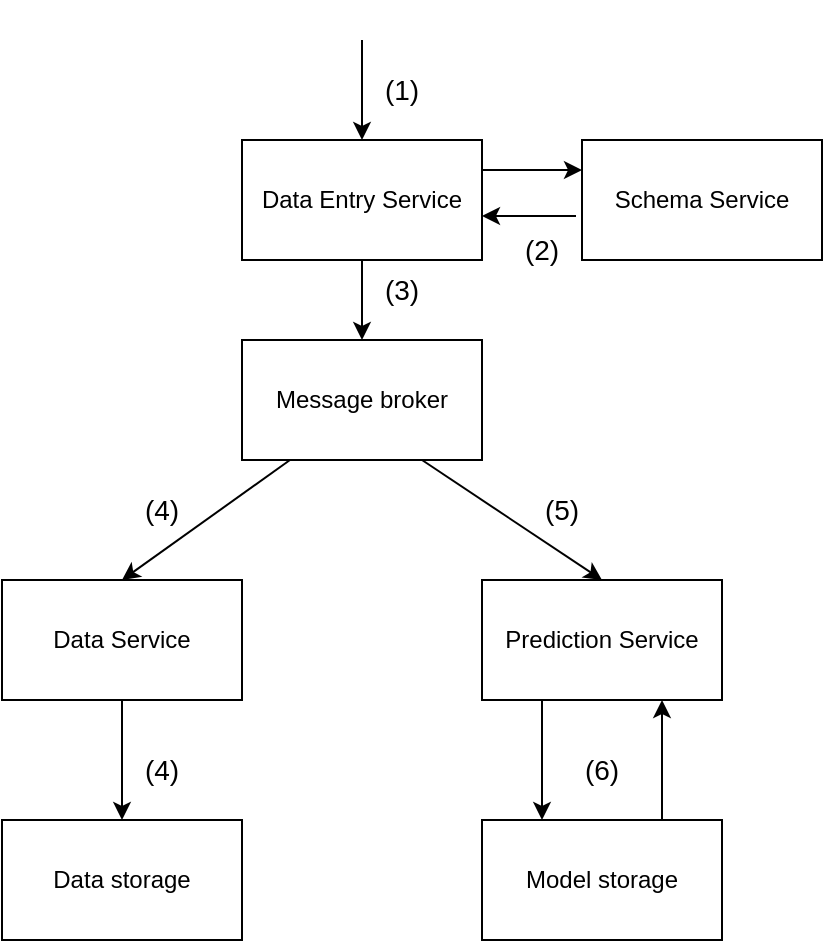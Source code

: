 <mxfile version="18.0.8" type="device"><diagram id="2mcLBQXY6bcsYEhC4x2Q" name="Page-1"><mxGraphModel dx="1422" dy="747" grid="1" gridSize="10" guides="1" tooltips="1" connect="1" arrows="1" fold="1" page="1" pageScale="1" pageWidth="827" pageHeight="1169" math="0" shadow="0"><root><mxCell id="0"/><mxCell id="1" parent="0"/><mxCell id="yBorUjZVMnXMoBeO-bW1-1" value="" style="shape=image;html=1;verticalAlign=top;verticalLabelPosition=bottom;labelBackgroundColor=#ffffff;imageAspect=0;aspect=fixed;image=https://cdn4.iconfinder.com/data/icons/essential-app-2/16/record-round-circle-dot-128.png" vertex="1" parent="1"><mxGeometry x="370" y="50" width="20" height="20" as="geometry"/></mxCell><mxCell id="yBorUjZVMnXMoBeO-bW1-2" value="Data Entry Service" style="rounded=0;whiteSpace=wrap;html=1;" vertex="1" parent="1"><mxGeometry x="320" y="120" width="120" height="60" as="geometry"/></mxCell><mxCell id="yBorUjZVMnXMoBeO-bW1-3" value="Schema Service" style="rounded=0;whiteSpace=wrap;html=1;" vertex="1" parent="1"><mxGeometry x="490" y="120" width="120" height="60" as="geometry"/></mxCell><mxCell id="yBorUjZVMnXMoBeO-bW1-4" value="Message broker" style="rounded=0;whiteSpace=wrap;html=1;" vertex="1" parent="1"><mxGeometry x="320" y="220" width="120" height="60" as="geometry"/></mxCell><mxCell id="yBorUjZVMnXMoBeO-bW1-5" value="Data Service" style="rounded=0;whiteSpace=wrap;html=1;" vertex="1" parent="1"><mxGeometry x="200" y="340" width="120" height="60" as="geometry"/></mxCell><mxCell id="yBorUjZVMnXMoBeO-bW1-6" value="Prediction Service" style="rounded=0;whiteSpace=wrap;html=1;" vertex="1" parent="1"><mxGeometry x="440" y="340" width="120" height="60" as="geometry"/></mxCell><mxCell id="yBorUjZVMnXMoBeO-bW1-7" value="Model storage" style="rounded=0;whiteSpace=wrap;html=1;" vertex="1" parent="1"><mxGeometry x="440" y="460" width="120" height="60" as="geometry"/></mxCell><mxCell id="yBorUjZVMnXMoBeO-bW1-8" value="Data storage" style="rounded=0;whiteSpace=wrap;html=1;" vertex="1" parent="1"><mxGeometry x="200" y="460" width="120" height="60" as="geometry"/></mxCell><mxCell id="yBorUjZVMnXMoBeO-bW1-9" value="" style="endArrow=classic;html=1;rounded=0;exitX=0.5;exitY=1;exitDx=0;exitDy=0;entryX=0.5;entryY=0;entryDx=0;entryDy=0;" edge="1" parent="1" source="yBorUjZVMnXMoBeO-bW1-1" target="yBorUjZVMnXMoBeO-bW1-2"><mxGeometry width="50" height="50" relative="1" as="geometry"><mxPoint x="390" y="430" as="sourcePoint"/><mxPoint x="440" y="380" as="targetPoint"/></mxGeometry></mxCell><mxCell id="yBorUjZVMnXMoBeO-bW1-10" value="" style="endArrow=classic;html=1;rounded=0;exitX=1;exitY=0.25;exitDx=0;exitDy=0;entryX=0;entryY=0.25;entryDx=0;entryDy=0;" edge="1" parent="1" source="yBorUjZVMnXMoBeO-bW1-2" target="yBorUjZVMnXMoBeO-bW1-3"><mxGeometry width="50" height="50" relative="1" as="geometry"><mxPoint x="390" y="430" as="sourcePoint"/><mxPoint x="440" y="380" as="targetPoint"/></mxGeometry></mxCell><mxCell id="yBorUjZVMnXMoBeO-bW1-11" value="" style="endArrow=classic;html=1;rounded=0;exitX=-0.025;exitY=0.633;exitDx=0;exitDy=0;entryX=1;entryY=0.633;entryDx=0;entryDy=0;entryPerimeter=0;exitPerimeter=0;" edge="1" parent="1" source="yBorUjZVMnXMoBeO-bW1-3" target="yBorUjZVMnXMoBeO-bW1-2"><mxGeometry width="50" height="50" relative="1" as="geometry"><mxPoint x="450" y="145" as="sourcePoint"/><mxPoint x="500" y="145" as="targetPoint"/></mxGeometry></mxCell><mxCell id="yBorUjZVMnXMoBeO-bW1-12" value="" style="endArrow=classic;html=1;rounded=0;exitX=0.5;exitY=1;exitDx=0;exitDy=0;entryX=0.5;entryY=0;entryDx=0;entryDy=0;" edge="1" parent="1" source="yBorUjZVMnXMoBeO-bW1-2" target="yBorUjZVMnXMoBeO-bW1-4"><mxGeometry width="50" height="50" relative="1" as="geometry"><mxPoint x="390" y="80" as="sourcePoint"/><mxPoint x="390" y="130" as="targetPoint"/></mxGeometry></mxCell><mxCell id="yBorUjZVMnXMoBeO-bW1-13" value="" style="endArrow=classic;html=1;rounded=0;exitX=0.2;exitY=1;exitDx=0;exitDy=0;entryX=0.5;entryY=0;entryDx=0;entryDy=0;exitPerimeter=0;" edge="1" parent="1" source="yBorUjZVMnXMoBeO-bW1-4" target="yBorUjZVMnXMoBeO-bW1-5"><mxGeometry width="50" height="50" relative="1" as="geometry"><mxPoint x="390" y="190" as="sourcePoint"/><mxPoint x="390" y="230" as="targetPoint"/></mxGeometry></mxCell><mxCell id="yBorUjZVMnXMoBeO-bW1-14" value="" style="endArrow=classic;html=1;rounded=0;exitX=0.5;exitY=1;exitDx=0;exitDy=0;entryX=0.5;entryY=0;entryDx=0;entryDy=0;" edge="1" parent="1" source="yBorUjZVMnXMoBeO-bW1-5" target="yBorUjZVMnXMoBeO-bW1-8"><mxGeometry width="50" height="50" relative="1" as="geometry"><mxPoint x="354" y="290" as="sourcePoint"/><mxPoint x="270" y="350" as="targetPoint"/></mxGeometry></mxCell><mxCell id="yBorUjZVMnXMoBeO-bW1-15" value="" style="endArrow=classic;html=1;rounded=0;exitX=0.75;exitY=1;exitDx=0;exitDy=0;entryX=0.5;entryY=0;entryDx=0;entryDy=0;" edge="1" parent="1" source="yBorUjZVMnXMoBeO-bW1-4" target="yBorUjZVMnXMoBeO-bW1-6"><mxGeometry width="50" height="50" relative="1" as="geometry"><mxPoint x="270" y="410" as="sourcePoint"/><mxPoint x="270" y="470" as="targetPoint"/></mxGeometry></mxCell><mxCell id="yBorUjZVMnXMoBeO-bW1-17" value="" style="endArrow=classic;html=1;rounded=0;exitX=0.25;exitY=1;exitDx=0;exitDy=0;entryX=0.25;entryY=0;entryDx=0;entryDy=0;" edge="1" parent="1" source="yBorUjZVMnXMoBeO-bW1-6" target="yBorUjZVMnXMoBeO-bW1-7"><mxGeometry width="50" height="50" relative="1" as="geometry"><mxPoint x="420" y="290" as="sourcePoint"/><mxPoint x="510" y="350" as="targetPoint"/></mxGeometry></mxCell><mxCell id="yBorUjZVMnXMoBeO-bW1-18" value="" style="endArrow=classic;html=1;rounded=0;exitX=0.75;exitY=0;exitDx=0;exitDy=0;entryX=0.75;entryY=1;entryDx=0;entryDy=0;" edge="1" parent="1" source="yBorUjZVMnXMoBeO-bW1-7" target="yBorUjZVMnXMoBeO-bW1-6"><mxGeometry width="50" height="50" relative="1" as="geometry"><mxPoint x="480" y="410" as="sourcePoint"/><mxPoint x="480" y="470" as="targetPoint"/></mxGeometry></mxCell><mxCell id="yBorUjZVMnXMoBeO-bW1-20" value="(1)" style="text;html=1;strokeColor=none;fillColor=none;align=center;verticalAlign=middle;whiteSpace=wrap;rounded=0;fontSize=14;" vertex="1" parent="1"><mxGeometry x="370" y="80" width="60" height="30" as="geometry"/></mxCell><mxCell id="yBorUjZVMnXMoBeO-bW1-21" value="(2)" style="text;html=1;strokeColor=none;fillColor=none;align=center;verticalAlign=middle;whiteSpace=wrap;rounded=0;fontSize=14;" vertex="1" parent="1"><mxGeometry x="440" y="160" width="60" height="30" as="geometry"/></mxCell><mxCell id="yBorUjZVMnXMoBeO-bW1-22" value="(3)" style="text;html=1;strokeColor=none;fillColor=none;align=center;verticalAlign=middle;whiteSpace=wrap;rounded=0;fontSize=14;" vertex="1" parent="1"><mxGeometry x="370" y="180" width="60" height="30" as="geometry"/></mxCell><mxCell id="yBorUjZVMnXMoBeO-bW1-23" value="(4)" style="text;html=1;strokeColor=none;fillColor=none;align=center;verticalAlign=middle;whiteSpace=wrap;rounded=0;fontSize=14;" vertex="1" parent="1"><mxGeometry x="250" y="290" width="60" height="30" as="geometry"/></mxCell><mxCell id="yBorUjZVMnXMoBeO-bW1-24" value="(4)" style="text;html=1;strokeColor=none;fillColor=none;align=center;verticalAlign=middle;whiteSpace=wrap;rounded=0;fontSize=14;" vertex="1" parent="1"><mxGeometry x="250" y="420" width="60" height="30" as="geometry"/></mxCell><mxCell id="yBorUjZVMnXMoBeO-bW1-25" value="(5)" style="text;html=1;strokeColor=none;fillColor=none;align=center;verticalAlign=middle;whiteSpace=wrap;rounded=0;fontSize=14;" vertex="1" parent="1"><mxGeometry x="450" y="290" width="60" height="30" as="geometry"/></mxCell><mxCell id="yBorUjZVMnXMoBeO-bW1-26" value="(6)" style="text;html=1;strokeColor=none;fillColor=none;align=center;verticalAlign=middle;whiteSpace=wrap;rounded=0;fontSize=14;" vertex="1" parent="1"><mxGeometry x="470" y="420" width="60" height="30" as="geometry"/></mxCell></root></mxGraphModel></diagram></mxfile>